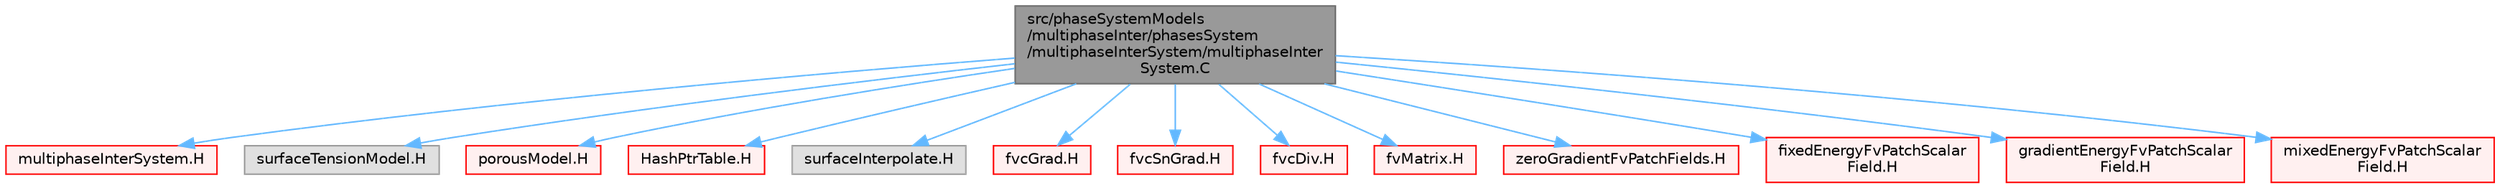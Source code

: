 digraph "src/phaseSystemModels/multiphaseInter/phasesSystem/multiphaseInterSystem/multiphaseInterSystem.C"
{
 // LATEX_PDF_SIZE
  bgcolor="transparent";
  edge [fontname=Helvetica,fontsize=10,labelfontname=Helvetica,labelfontsize=10];
  node [fontname=Helvetica,fontsize=10,shape=box,height=0.2,width=0.4];
  Node1 [id="Node000001",label="src/phaseSystemModels\l/multiphaseInter/phasesSystem\l/multiphaseInterSystem/multiphaseInter\lSystem.C",height=0.2,width=0.4,color="gray40", fillcolor="grey60", style="filled", fontcolor="black",tooltip=" "];
  Node1 -> Node2 [id="edge1_Node000001_Node000002",color="steelblue1",style="solid",tooltip=" "];
  Node2 [id="Node000002",label="multiphaseInterSystem.H",height=0.2,width=0.4,color="red", fillcolor="#FFF0F0", style="filled",URL="$multiphaseInterSystem_8H.html",tooltip=" "];
  Node1 -> Node405 [id="edge2_Node000001_Node000405",color="steelblue1",style="solid",tooltip=" "];
  Node405 [id="Node000405",label="surfaceTensionModel.H",height=0.2,width=0.4,color="grey60", fillcolor="#E0E0E0", style="filled",tooltip=" "];
  Node1 -> Node406 [id="edge3_Node000001_Node000406",color="steelblue1",style="solid",tooltip=" "];
  Node406 [id="Node000406",label="porousModel.H",height=0.2,width=0.4,color="red", fillcolor="#FFF0F0", style="filled",URL="$porousModel_8H.html",tooltip=" "];
  Node1 -> Node367 [id="edge4_Node000001_Node000367",color="steelblue1",style="solid",tooltip=" "];
  Node367 [id="Node000367",label="HashPtrTable.H",height=0.2,width=0.4,color="red", fillcolor="#FFF0F0", style="filled",URL="$HashPtrTable_8H.html",tooltip=" "];
  Node1 -> Node407 [id="edge5_Node000001_Node000407",color="steelblue1",style="solid",tooltip=" "];
  Node407 [id="Node000407",label="surfaceInterpolate.H",height=0.2,width=0.4,color="grey60", fillcolor="#E0E0E0", style="filled",tooltip=" "];
  Node1 -> Node408 [id="edge6_Node000001_Node000408",color="steelblue1",style="solid",tooltip=" "];
  Node408 [id="Node000408",label="fvcGrad.H",height=0.2,width=0.4,color="red", fillcolor="#FFF0F0", style="filled",URL="$fvcGrad_8H.html",tooltip="Calculate the gradient of the given field."];
  Node1 -> Node409 [id="edge7_Node000001_Node000409",color="steelblue1",style="solid",tooltip=" "];
  Node409 [id="Node000409",label="fvcSnGrad.H",height=0.2,width=0.4,color="red", fillcolor="#FFF0F0", style="filled",URL="$fvcSnGrad_8H.html",tooltip="Calculate the snGrad of the given volField."];
  Node1 -> Node410 [id="edge8_Node000001_Node000410",color="steelblue1",style="solid",tooltip=" "];
  Node410 [id="Node000410",label="fvcDiv.H",height=0.2,width=0.4,color="red", fillcolor="#FFF0F0", style="filled",URL="$fvcDiv_8H.html",tooltip="Calculate the divergence of the given field."];
  Node1 -> Node411 [id="edge9_Node000001_Node000411",color="steelblue1",style="solid",tooltip=" "];
  Node411 [id="Node000411",label="fvMatrix.H",height=0.2,width=0.4,color="red", fillcolor="#FFF0F0", style="filled",URL="$fvMatrix_8H.html",tooltip=" "];
  Node1 -> Node417 [id="edge10_Node000001_Node000417",color="steelblue1",style="solid",tooltip=" "];
  Node417 [id="Node000417",label="zeroGradientFvPatchFields.H",height=0.2,width=0.4,color="red", fillcolor="#FFF0F0", style="filled",URL="$zeroGradientFvPatchFields_8H.html",tooltip=" "];
  Node1 -> Node419 [id="edge11_Node000001_Node000419",color="steelblue1",style="solid",tooltip=" "];
  Node419 [id="Node000419",label="fixedEnergyFvPatchScalar\lField.H",height=0.2,width=0.4,color="red", fillcolor="#FFF0F0", style="filled",URL="$fixedEnergyFvPatchScalarField_8H.html",tooltip=" "];
  Node1 -> Node422 [id="edge12_Node000001_Node000422",color="steelblue1",style="solid",tooltip=" "];
  Node422 [id="Node000422",label="gradientEnergyFvPatchScalar\lField.H",height=0.2,width=0.4,color="red", fillcolor="#FFF0F0", style="filled",URL="$gradientEnergyFvPatchScalarField_8H.html",tooltip=" "];
  Node1 -> Node425 [id="edge13_Node000001_Node000425",color="steelblue1",style="solid",tooltip=" "];
  Node425 [id="Node000425",label="mixedEnergyFvPatchScalar\lField.H",height=0.2,width=0.4,color="red", fillcolor="#FFF0F0", style="filled",URL="$mixedEnergyFvPatchScalarField_8H.html",tooltip=" "];
}
